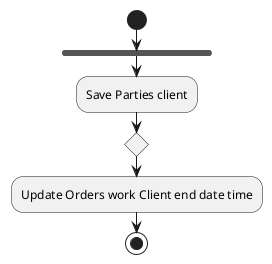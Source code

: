 @startuml
start
fork
    :Save Parties client;
end merge
:Update Orders work Client end date time;
stop
@enduml